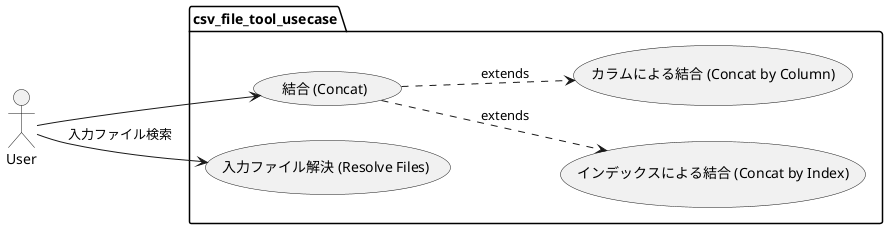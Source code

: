@startuml csv_file_tool_usecase

left to right direction

actor User

package "csv_file_tool_usecase" {
    usecase "結合 (Concat)" as UC_Concat
    usecase "インデックスによる結合 (Concat by Index)" as UC_ConcatByIndex
    usecase "カラムによる結合 (Concat by Column)" as UC_ConcatByColumn

    usecase "入力ファイル解決 (Resolve Files)" as UC_FileResolve
}

User --> UC_FileResolve : 入力ファイル検索

User --> UC_Concat
UC_Concat .-> UC_ConcatByIndex: extends 
UC_Concat .-> UC_ConcatByColumn: extends 

@enduml
